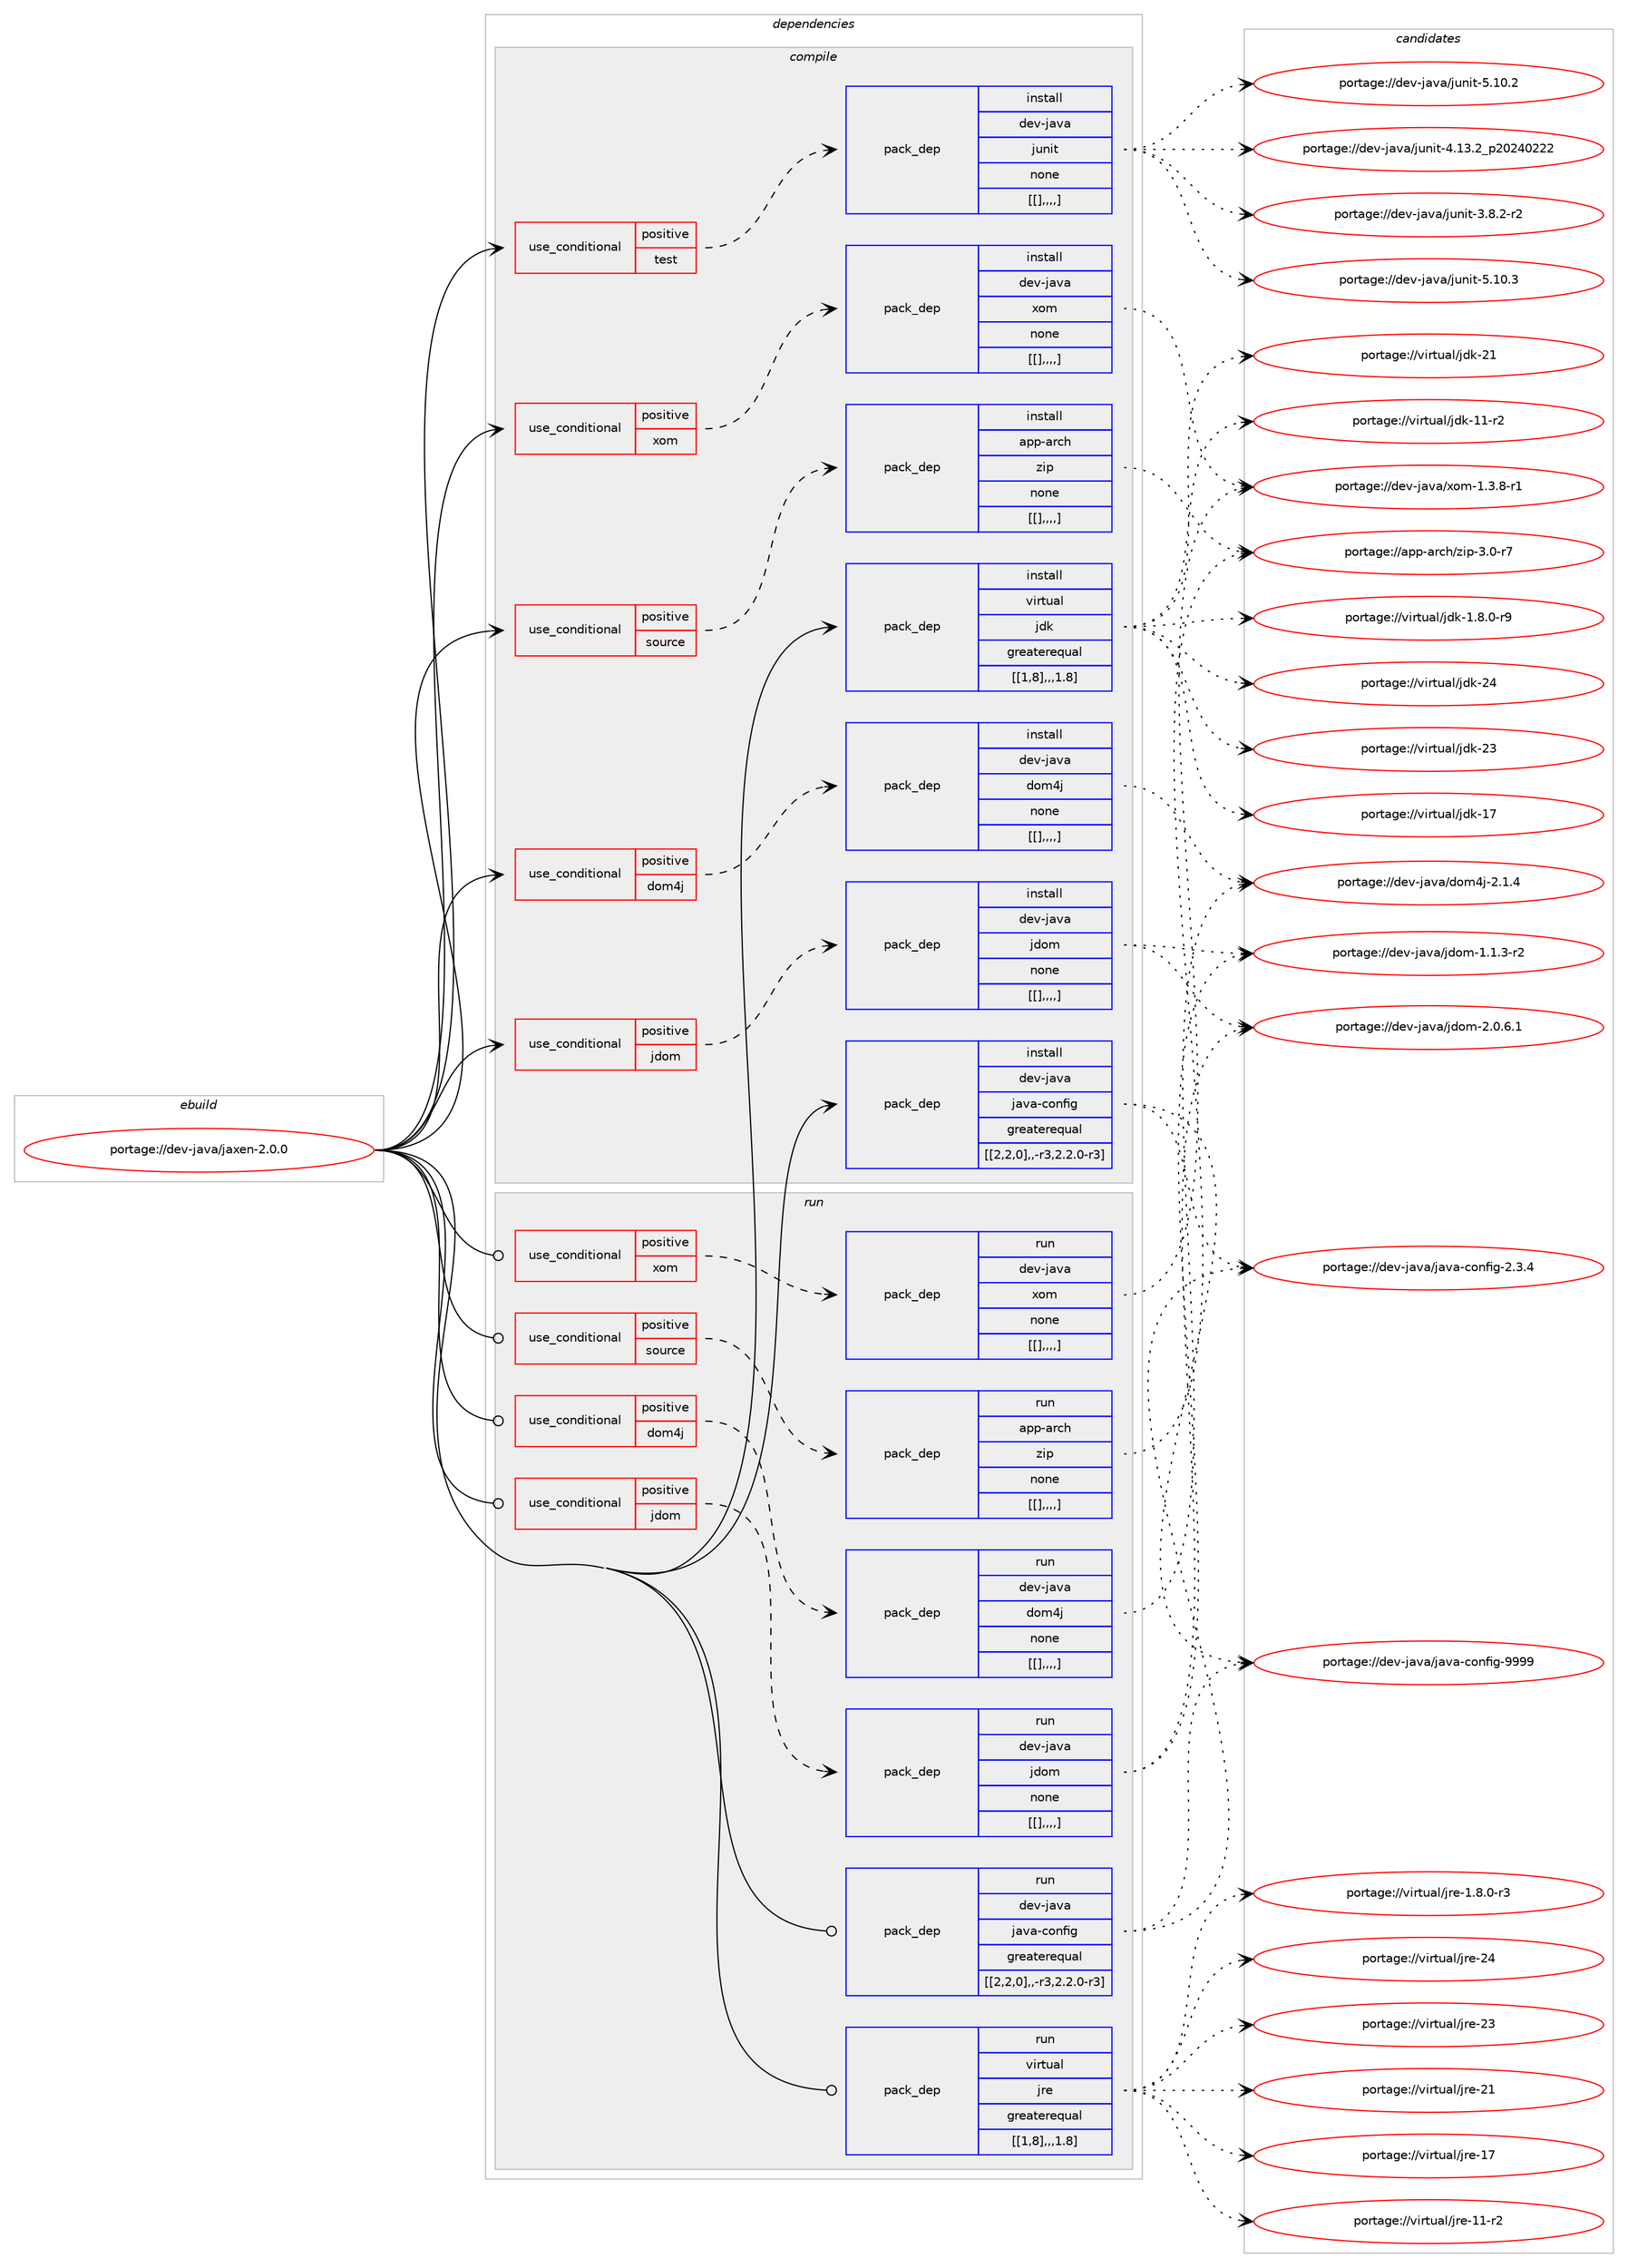 digraph prolog {

# *************
# Graph options
# *************

newrank=true;
concentrate=true;
compound=true;
graph [rankdir=LR,fontname=Helvetica,fontsize=10,ranksep=1.5];#, ranksep=2.5, nodesep=0.2];
edge  [arrowhead=vee];
node  [fontname=Helvetica,fontsize=10];

# **********
# The ebuild
# **********

subgraph cluster_leftcol {
color=gray;
label=<<i>ebuild</i>>;
id [label="portage://dev-java/jaxen-2.0.0", color=red, width=4, href="../dev-java/jaxen-2.0.0.svg"];
}

# ****************
# The dependencies
# ****************

subgraph cluster_midcol {
color=gray;
label=<<i>dependencies</i>>;
subgraph cluster_compile {
fillcolor="#eeeeee";
style=filled;
label=<<i>compile</i>>;
subgraph cond22590 {
dependency95290 [label=<<TABLE BORDER="0" CELLBORDER="1" CELLSPACING="0" CELLPADDING="4"><TR><TD ROWSPAN="3" CELLPADDING="10">use_conditional</TD></TR><TR><TD>positive</TD></TR><TR><TD>dom4j</TD></TR></TABLE>>, shape=none, color=red];
subgraph pack71654 {
dependency95291 [label=<<TABLE BORDER="0" CELLBORDER="1" CELLSPACING="0" CELLPADDING="4" WIDTH="220"><TR><TD ROWSPAN="6" CELLPADDING="30">pack_dep</TD></TR><TR><TD WIDTH="110">install</TD></TR><TR><TD>dev-java</TD></TR><TR><TD>dom4j</TD></TR><TR><TD>none</TD></TR><TR><TD>[[],,,,]</TD></TR></TABLE>>, shape=none, color=blue];
}
dependency95290:e -> dependency95291:w [weight=20,style="dashed",arrowhead="vee"];
}
id:e -> dependency95290:w [weight=20,style="solid",arrowhead="vee"];
subgraph cond22591 {
dependency95292 [label=<<TABLE BORDER="0" CELLBORDER="1" CELLSPACING="0" CELLPADDING="4"><TR><TD ROWSPAN="3" CELLPADDING="10">use_conditional</TD></TR><TR><TD>positive</TD></TR><TR><TD>jdom</TD></TR></TABLE>>, shape=none, color=red];
subgraph pack71655 {
dependency95293 [label=<<TABLE BORDER="0" CELLBORDER="1" CELLSPACING="0" CELLPADDING="4" WIDTH="220"><TR><TD ROWSPAN="6" CELLPADDING="30">pack_dep</TD></TR><TR><TD WIDTH="110">install</TD></TR><TR><TD>dev-java</TD></TR><TR><TD>jdom</TD></TR><TR><TD>none</TD></TR><TR><TD>[[],,,,]</TD></TR></TABLE>>, shape=none, color=blue];
}
dependency95292:e -> dependency95293:w [weight=20,style="dashed",arrowhead="vee"];
}
id:e -> dependency95292:w [weight=20,style="solid",arrowhead="vee"];
subgraph cond22592 {
dependency95294 [label=<<TABLE BORDER="0" CELLBORDER="1" CELLSPACING="0" CELLPADDING="4"><TR><TD ROWSPAN="3" CELLPADDING="10">use_conditional</TD></TR><TR><TD>positive</TD></TR><TR><TD>source</TD></TR></TABLE>>, shape=none, color=red];
subgraph pack71656 {
dependency95295 [label=<<TABLE BORDER="0" CELLBORDER="1" CELLSPACING="0" CELLPADDING="4" WIDTH="220"><TR><TD ROWSPAN="6" CELLPADDING="30">pack_dep</TD></TR><TR><TD WIDTH="110">install</TD></TR><TR><TD>app-arch</TD></TR><TR><TD>zip</TD></TR><TR><TD>none</TD></TR><TR><TD>[[],,,,]</TD></TR></TABLE>>, shape=none, color=blue];
}
dependency95294:e -> dependency95295:w [weight=20,style="dashed",arrowhead="vee"];
}
id:e -> dependency95294:w [weight=20,style="solid",arrowhead="vee"];
subgraph cond22593 {
dependency95296 [label=<<TABLE BORDER="0" CELLBORDER="1" CELLSPACING="0" CELLPADDING="4"><TR><TD ROWSPAN="3" CELLPADDING="10">use_conditional</TD></TR><TR><TD>positive</TD></TR><TR><TD>test</TD></TR></TABLE>>, shape=none, color=red];
subgraph pack71657 {
dependency95297 [label=<<TABLE BORDER="0" CELLBORDER="1" CELLSPACING="0" CELLPADDING="4" WIDTH="220"><TR><TD ROWSPAN="6" CELLPADDING="30">pack_dep</TD></TR><TR><TD WIDTH="110">install</TD></TR><TR><TD>dev-java</TD></TR><TR><TD>junit</TD></TR><TR><TD>none</TD></TR><TR><TD>[[],,,,]</TD></TR></TABLE>>, shape=none, color=blue];
}
dependency95296:e -> dependency95297:w [weight=20,style="dashed",arrowhead="vee"];
}
id:e -> dependency95296:w [weight=20,style="solid",arrowhead="vee"];
subgraph cond22594 {
dependency95298 [label=<<TABLE BORDER="0" CELLBORDER="1" CELLSPACING="0" CELLPADDING="4"><TR><TD ROWSPAN="3" CELLPADDING="10">use_conditional</TD></TR><TR><TD>positive</TD></TR><TR><TD>xom</TD></TR></TABLE>>, shape=none, color=red];
subgraph pack71658 {
dependency95299 [label=<<TABLE BORDER="0" CELLBORDER="1" CELLSPACING="0" CELLPADDING="4" WIDTH="220"><TR><TD ROWSPAN="6" CELLPADDING="30">pack_dep</TD></TR><TR><TD WIDTH="110">install</TD></TR><TR><TD>dev-java</TD></TR><TR><TD>xom</TD></TR><TR><TD>none</TD></TR><TR><TD>[[],,,,]</TD></TR></TABLE>>, shape=none, color=blue];
}
dependency95298:e -> dependency95299:w [weight=20,style="dashed",arrowhead="vee"];
}
id:e -> dependency95298:w [weight=20,style="solid",arrowhead="vee"];
subgraph pack71659 {
dependency95300 [label=<<TABLE BORDER="0" CELLBORDER="1" CELLSPACING="0" CELLPADDING="4" WIDTH="220"><TR><TD ROWSPAN="6" CELLPADDING="30">pack_dep</TD></TR><TR><TD WIDTH="110">install</TD></TR><TR><TD>dev-java</TD></TR><TR><TD>java-config</TD></TR><TR><TD>greaterequal</TD></TR><TR><TD>[[2,2,0],,-r3,2.2.0-r3]</TD></TR></TABLE>>, shape=none, color=blue];
}
id:e -> dependency95300:w [weight=20,style="solid",arrowhead="vee"];
subgraph pack71660 {
dependency95301 [label=<<TABLE BORDER="0" CELLBORDER="1" CELLSPACING="0" CELLPADDING="4" WIDTH="220"><TR><TD ROWSPAN="6" CELLPADDING="30">pack_dep</TD></TR><TR><TD WIDTH="110">install</TD></TR><TR><TD>virtual</TD></TR><TR><TD>jdk</TD></TR><TR><TD>greaterequal</TD></TR><TR><TD>[[1,8],,,1.8]</TD></TR></TABLE>>, shape=none, color=blue];
}
id:e -> dependency95301:w [weight=20,style="solid",arrowhead="vee"];
}
subgraph cluster_compileandrun {
fillcolor="#eeeeee";
style=filled;
label=<<i>compile and run</i>>;
}
subgraph cluster_run {
fillcolor="#eeeeee";
style=filled;
label=<<i>run</i>>;
subgraph cond22595 {
dependency95302 [label=<<TABLE BORDER="0" CELLBORDER="1" CELLSPACING="0" CELLPADDING="4"><TR><TD ROWSPAN="3" CELLPADDING="10">use_conditional</TD></TR><TR><TD>positive</TD></TR><TR><TD>dom4j</TD></TR></TABLE>>, shape=none, color=red];
subgraph pack71661 {
dependency95303 [label=<<TABLE BORDER="0" CELLBORDER="1" CELLSPACING="0" CELLPADDING="4" WIDTH="220"><TR><TD ROWSPAN="6" CELLPADDING="30">pack_dep</TD></TR><TR><TD WIDTH="110">run</TD></TR><TR><TD>dev-java</TD></TR><TR><TD>dom4j</TD></TR><TR><TD>none</TD></TR><TR><TD>[[],,,,]</TD></TR></TABLE>>, shape=none, color=blue];
}
dependency95302:e -> dependency95303:w [weight=20,style="dashed",arrowhead="vee"];
}
id:e -> dependency95302:w [weight=20,style="solid",arrowhead="odot"];
subgraph cond22596 {
dependency95304 [label=<<TABLE BORDER="0" CELLBORDER="1" CELLSPACING="0" CELLPADDING="4"><TR><TD ROWSPAN="3" CELLPADDING="10">use_conditional</TD></TR><TR><TD>positive</TD></TR><TR><TD>jdom</TD></TR></TABLE>>, shape=none, color=red];
subgraph pack71662 {
dependency95305 [label=<<TABLE BORDER="0" CELLBORDER="1" CELLSPACING="0" CELLPADDING="4" WIDTH="220"><TR><TD ROWSPAN="6" CELLPADDING="30">pack_dep</TD></TR><TR><TD WIDTH="110">run</TD></TR><TR><TD>dev-java</TD></TR><TR><TD>jdom</TD></TR><TR><TD>none</TD></TR><TR><TD>[[],,,,]</TD></TR></TABLE>>, shape=none, color=blue];
}
dependency95304:e -> dependency95305:w [weight=20,style="dashed",arrowhead="vee"];
}
id:e -> dependency95304:w [weight=20,style="solid",arrowhead="odot"];
subgraph cond22597 {
dependency95306 [label=<<TABLE BORDER="0" CELLBORDER="1" CELLSPACING="0" CELLPADDING="4"><TR><TD ROWSPAN="3" CELLPADDING="10">use_conditional</TD></TR><TR><TD>positive</TD></TR><TR><TD>source</TD></TR></TABLE>>, shape=none, color=red];
subgraph pack71663 {
dependency95307 [label=<<TABLE BORDER="0" CELLBORDER="1" CELLSPACING="0" CELLPADDING="4" WIDTH="220"><TR><TD ROWSPAN="6" CELLPADDING="30">pack_dep</TD></TR><TR><TD WIDTH="110">run</TD></TR><TR><TD>app-arch</TD></TR><TR><TD>zip</TD></TR><TR><TD>none</TD></TR><TR><TD>[[],,,,]</TD></TR></TABLE>>, shape=none, color=blue];
}
dependency95306:e -> dependency95307:w [weight=20,style="dashed",arrowhead="vee"];
}
id:e -> dependency95306:w [weight=20,style="solid",arrowhead="odot"];
subgraph cond22598 {
dependency95308 [label=<<TABLE BORDER="0" CELLBORDER="1" CELLSPACING="0" CELLPADDING="4"><TR><TD ROWSPAN="3" CELLPADDING="10">use_conditional</TD></TR><TR><TD>positive</TD></TR><TR><TD>xom</TD></TR></TABLE>>, shape=none, color=red];
subgraph pack71664 {
dependency95309 [label=<<TABLE BORDER="0" CELLBORDER="1" CELLSPACING="0" CELLPADDING="4" WIDTH="220"><TR><TD ROWSPAN="6" CELLPADDING="30">pack_dep</TD></TR><TR><TD WIDTH="110">run</TD></TR><TR><TD>dev-java</TD></TR><TR><TD>xom</TD></TR><TR><TD>none</TD></TR><TR><TD>[[],,,,]</TD></TR></TABLE>>, shape=none, color=blue];
}
dependency95308:e -> dependency95309:w [weight=20,style="dashed",arrowhead="vee"];
}
id:e -> dependency95308:w [weight=20,style="solid",arrowhead="odot"];
subgraph pack71665 {
dependency95310 [label=<<TABLE BORDER="0" CELLBORDER="1" CELLSPACING="0" CELLPADDING="4" WIDTH="220"><TR><TD ROWSPAN="6" CELLPADDING="30">pack_dep</TD></TR><TR><TD WIDTH="110">run</TD></TR><TR><TD>dev-java</TD></TR><TR><TD>java-config</TD></TR><TR><TD>greaterequal</TD></TR><TR><TD>[[2,2,0],,-r3,2.2.0-r3]</TD></TR></TABLE>>, shape=none, color=blue];
}
id:e -> dependency95310:w [weight=20,style="solid",arrowhead="odot"];
subgraph pack71666 {
dependency95311 [label=<<TABLE BORDER="0" CELLBORDER="1" CELLSPACING="0" CELLPADDING="4" WIDTH="220"><TR><TD ROWSPAN="6" CELLPADDING="30">pack_dep</TD></TR><TR><TD WIDTH="110">run</TD></TR><TR><TD>virtual</TD></TR><TR><TD>jre</TD></TR><TR><TD>greaterequal</TD></TR><TR><TD>[[1,8],,,1.8]</TD></TR></TABLE>>, shape=none, color=blue];
}
id:e -> dependency95311:w [weight=20,style="solid",arrowhead="odot"];
}
}

# **************
# The candidates
# **************

subgraph cluster_choices {
rank=same;
color=gray;
label=<<i>candidates</i>>;

subgraph choice71654 {
color=black;
nodesep=1;
choice1001011184510697118974710011110952106455046494652 [label="portage://dev-java/dom4j-2.1.4", color=red, width=4,href="../dev-java/dom4j-2.1.4.svg"];
dependency95291:e -> choice1001011184510697118974710011110952106455046494652:w [style=dotted,weight="100"];
}
subgraph choice71655 {
color=black;
nodesep=1;
choice100101118451069711897471061001111094550464846544649 [label="portage://dev-java/jdom-2.0.6.1", color=red, width=4,href="../dev-java/jdom-2.0.6.1.svg"];
choice100101118451069711897471061001111094549464946514511450 [label="portage://dev-java/jdom-1.1.3-r2", color=red, width=4,href="../dev-java/jdom-1.1.3-r2.svg"];
dependency95293:e -> choice100101118451069711897471061001111094550464846544649:w [style=dotted,weight="100"];
dependency95293:e -> choice100101118451069711897471061001111094549464946514511450:w [style=dotted,weight="100"];
}
subgraph choice71656 {
color=black;
nodesep=1;
choice9711211245971149910447122105112455146484511455 [label="portage://app-arch/zip-3.0-r7", color=red, width=4,href="../app-arch/zip-3.0-r7.svg"];
dependency95295:e -> choice9711211245971149910447122105112455146484511455:w [style=dotted,weight="100"];
}
subgraph choice71657 {
color=black;
nodesep=1;
choice1001011184510697118974710611711010511645534649484651 [label="portage://dev-java/junit-5.10.3", color=red, width=4,href="../dev-java/junit-5.10.3.svg"];
choice1001011184510697118974710611711010511645534649484650 [label="portage://dev-java/junit-5.10.2", color=red, width=4,href="../dev-java/junit-5.10.2.svg"];
choice1001011184510697118974710611711010511645524649514650951125048505248505050 [label="portage://dev-java/junit-4.13.2_p20240222", color=red, width=4,href="../dev-java/junit-4.13.2_p20240222.svg"];
choice100101118451069711897471061171101051164551465646504511450 [label="portage://dev-java/junit-3.8.2-r2", color=red, width=4,href="../dev-java/junit-3.8.2-r2.svg"];
dependency95297:e -> choice1001011184510697118974710611711010511645534649484651:w [style=dotted,weight="100"];
dependency95297:e -> choice1001011184510697118974710611711010511645534649484650:w [style=dotted,weight="100"];
dependency95297:e -> choice1001011184510697118974710611711010511645524649514650951125048505248505050:w [style=dotted,weight="100"];
dependency95297:e -> choice100101118451069711897471061171101051164551465646504511450:w [style=dotted,weight="100"];
}
subgraph choice71658 {
color=black;
nodesep=1;
choice100101118451069711897471201111094549465146564511449 [label="portage://dev-java/xom-1.3.8-r1", color=red, width=4,href="../dev-java/xom-1.3.8-r1.svg"];
dependency95299:e -> choice100101118451069711897471201111094549465146564511449:w [style=dotted,weight="100"];
}
subgraph choice71659 {
color=black;
nodesep=1;
choice10010111845106971189747106971189745991111101021051034557575757 [label="portage://dev-java/java-config-9999", color=red, width=4,href="../dev-java/java-config-9999.svg"];
choice1001011184510697118974710697118974599111110102105103455046514652 [label="portage://dev-java/java-config-2.3.4", color=red, width=4,href="../dev-java/java-config-2.3.4.svg"];
dependency95300:e -> choice10010111845106971189747106971189745991111101021051034557575757:w [style=dotted,weight="100"];
dependency95300:e -> choice1001011184510697118974710697118974599111110102105103455046514652:w [style=dotted,weight="100"];
}
subgraph choice71660 {
color=black;
nodesep=1;
choice1181051141161179710847106100107455052 [label="portage://virtual/jdk-24", color=red, width=4,href="../virtual/jdk-24.svg"];
choice1181051141161179710847106100107455051 [label="portage://virtual/jdk-23", color=red, width=4,href="../virtual/jdk-23.svg"];
choice1181051141161179710847106100107455049 [label="portage://virtual/jdk-21", color=red, width=4,href="../virtual/jdk-21.svg"];
choice1181051141161179710847106100107454955 [label="portage://virtual/jdk-17", color=red, width=4,href="../virtual/jdk-17.svg"];
choice11810511411611797108471061001074549494511450 [label="portage://virtual/jdk-11-r2", color=red, width=4,href="../virtual/jdk-11-r2.svg"];
choice11810511411611797108471061001074549465646484511457 [label="portage://virtual/jdk-1.8.0-r9", color=red, width=4,href="../virtual/jdk-1.8.0-r9.svg"];
dependency95301:e -> choice1181051141161179710847106100107455052:w [style=dotted,weight="100"];
dependency95301:e -> choice1181051141161179710847106100107455051:w [style=dotted,weight="100"];
dependency95301:e -> choice1181051141161179710847106100107455049:w [style=dotted,weight="100"];
dependency95301:e -> choice1181051141161179710847106100107454955:w [style=dotted,weight="100"];
dependency95301:e -> choice11810511411611797108471061001074549494511450:w [style=dotted,weight="100"];
dependency95301:e -> choice11810511411611797108471061001074549465646484511457:w [style=dotted,weight="100"];
}
subgraph choice71661 {
color=black;
nodesep=1;
choice1001011184510697118974710011110952106455046494652 [label="portage://dev-java/dom4j-2.1.4", color=red, width=4,href="../dev-java/dom4j-2.1.4.svg"];
dependency95303:e -> choice1001011184510697118974710011110952106455046494652:w [style=dotted,weight="100"];
}
subgraph choice71662 {
color=black;
nodesep=1;
choice100101118451069711897471061001111094550464846544649 [label="portage://dev-java/jdom-2.0.6.1", color=red, width=4,href="../dev-java/jdom-2.0.6.1.svg"];
choice100101118451069711897471061001111094549464946514511450 [label="portage://dev-java/jdom-1.1.3-r2", color=red, width=4,href="../dev-java/jdom-1.1.3-r2.svg"];
dependency95305:e -> choice100101118451069711897471061001111094550464846544649:w [style=dotted,weight="100"];
dependency95305:e -> choice100101118451069711897471061001111094549464946514511450:w [style=dotted,weight="100"];
}
subgraph choice71663 {
color=black;
nodesep=1;
choice9711211245971149910447122105112455146484511455 [label="portage://app-arch/zip-3.0-r7", color=red, width=4,href="../app-arch/zip-3.0-r7.svg"];
dependency95307:e -> choice9711211245971149910447122105112455146484511455:w [style=dotted,weight="100"];
}
subgraph choice71664 {
color=black;
nodesep=1;
choice100101118451069711897471201111094549465146564511449 [label="portage://dev-java/xom-1.3.8-r1", color=red, width=4,href="../dev-java/xom-1.3.8-r1.svg"];
dependency95309:e -> choice100101118451069711897471201111094549465146564511449:w [style=dotted,weight="100"];
}
subgraph choice71665 {
color=black;
nodesep=1;
choice10010111845106971189747106971189745991111101021051034557575757 [label="portage://dev-java/java-config-9999", color=red, width=4,href="../dev-java/java-config-9999.svg"];
choice1001011184510697118974710697118974599111110102105103455046514652 [label="portage://dev-java/java-config-2.3.4", color=red, width=4,href="../dev-java/java-config-2.3.4.svg"];
dependency95310:e -> choice10010111845106971189747106971189745991111101021051034557575757:w [style=dotted,weight="100"];
dependency95310:e -> choice1001011184510697118974710697118974599111110102105103455046514652:w [style=dotted,weight="100"];
}
subgraph choice71666 {
color=black;
nodesep=1;
choice1181051141161179710847106114101455052 [label="portage://virtual/jre-24", color=red, width=4,href="../virtual/jre-24.svg"];
choice1181051141161179710847106114101455051 [label="portage://virtual/jre-23", color=red, width=4,href="../virtual/jre-23.svg"];
choice1181051141161179710847106114101455049 [label="portage://virtual/jre-21", color=red, width=4,href="../virtual/jre-21.svg"];
choice1181051141161179710847106114101454955 [label="portage://virtual/jre-17", color=red, width=4,href="../virtual/jre-17.svg"];
choice11810511411611797108471061141014549494511450 [label="portage://virtual/jre-11-r2", color=red, width=4,href="../virtual/jre-11-r2.svg"];
choice11810511411611797108471061141014549465646484511451 [label="portage://virtual/jre-1.8.0-r3", color=red, width=4,href="../virtual/jre-1.8.0-r3.svg"];
dependency95311:e -> choice1181051141161179710847106114101455052:w [style=dotted,weight="100"];
dependency95311:e -> choice1181051141161179710847106114101455051:w [style=dotted,weight="100"];
dependency95311:e -> choice1181051141161179710847106114101455049:w [style=dotted,weight="100"];
dependency95311:e -> choice1181051141161179710847106114101454955:w [style=dotted,weight="100"];
dependency95311:e -> choice11810511411611797108471061141014549494511450:w [style=dotted,weight="100"];
dependency95311:e -> choice11810511411611797108471061141014549465646484511451:w [style=dotted,weight="100"];
}
}

}
